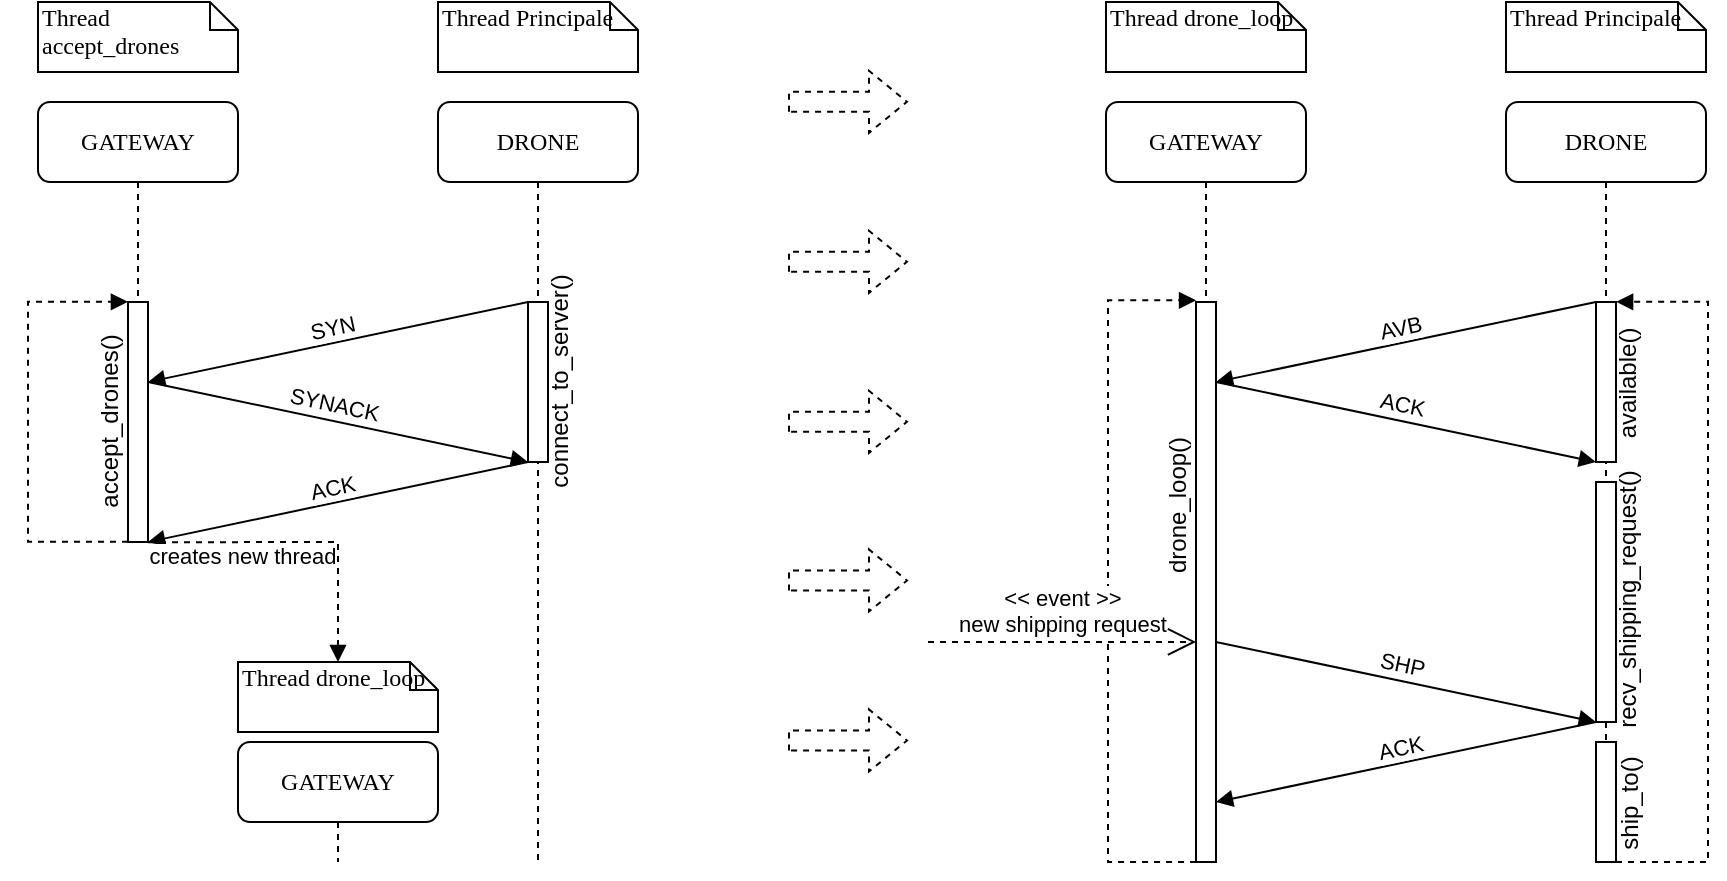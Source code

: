 <mxfile version="20.0.4" type="onedrive"><diagram name="Page-1" id="13e1069c-82ec-6db2-03f1-153e76fe0fe0"><mxGraphModel grid="1" page="1" gridSize="10" guides="1" tooltips="1" connect="1" arrows="1" fold="1" pageScale="1" pageWidth="1100" pageHeight="850" background="none" math="0" shadow="0"><root><mxCell id="0"/><mxCell id="1" parent="0"/><mxCell id="7baba1c4bc27f4b0-2" value="DRONE" style="shape=umlLifeline;perimeter=lifelinePerimeter;whiteSpace=wrap;html=1;container=1;collapsible=0;recursiveResize=0;outlineConnect=0;rounded=1;shadow=0;comic=0;labelBackgroundColor=none;strokeWidth=1;fontFamily=Verdana;fontSize=12;align=center;" vertex="1" parent="1"><mxGeometry x="305" y="60" width="100" height="380" as="geometry"/></mxCell><mxCell id="7baba1c4bc27f4b0-10" value="" style="html=1;points=[];perimeter=orthogonalPerimeter;rounded=0;shadow=0;comic=0;labelBackgroundColor=none;strokeWidth=1;fontFamily=Verdana;fontSize=12;align=center;" vertex="1" parent="7baba1c4bc27f4b0-2"><mxGeometry x="45" y="100" width="10" height="80" as="geometry"/></mxCell><mxCell id="A2WjeZpScVZFQhBtaLW9-9" value="" style="html=1;verticalAlign=bottom;endArrow=block;labelBackgroundColor=none;fontFamily=Verdana;fontSize=12;elbow=vertical;horizontal=1;entryX=1;entryY=1.002;entryDx=0;entryDy=0;entryPerimeter=0;exitX=-0.003;exitY=0.001;exitDx=0;exitDy=0;exitPerimeter=0;" edge="1" parent="7baba1c4bc27f4b0-2"><mxGeometry relative="1" as="geometry"><mxPoint x="45.0" y="100" as="sourcePoint"/><mxPoint x="-144.97" y="139.99" as="targetPoint"/></mxGeometry></mxCell><mxCell id="A2WjeZpScVZFQhBtaLW9-10" value="SYN" style="edgeLabel;html=1;align=center;verticalAlign=middle;resizable=0;points=[];rotation=-12;labelPosition=center;verticalLabelPosition=middle;" connectable="0" vertex="1" parent="A2WjeZpScVZFQhBtaLW9-9"><mxGeometry x="-0.12" relative="1" as="geometry"><mxPoint x="-15" y="-5" as="offset"/></mxGeometry></mxCell><mxCell id="A2WjeZpScVZFQhBtaLW9-28" value="connect_to_server()" style="text;html=1;align=center;verticalAlign=bottom;resizable=0;points=[];autosize=1;strokeColor=none;fillColor=none;horizontal=0;labelPosition=center;verticalLabelPosition=middle;" vertex="1" parent="7baba1c4bc27f4b0-2"><mxGeometry x="30" y="80" width="40" height="120" as="geometry"/></mxCell><mxCell id="7baba1c4bc27f4b0-8" value="GATEWAY" style="shape=umlLifeline;perimeter=lifelinePerimeter;whiteSpace=wrap;html=1;container=1;collapsible=0;recursiveResize=0;outlineConnect=0;rounded=1;shadow=0;comic=0;labelBackgroundColor=none;strokeWidth=1;fontFamily=Verdana;fontSize=12;align=center;" vertex="1" parent="1"><mxGeometry x="105" y="60" width="100" height="220" as="geometry"/></mxCell><mxCell id="7baba1c4bc27f4b0-9" value="" style="html=1;points=[];perimeter=orthogonalPerimeter;rounded=0;shadow=0;comic=0;labelBackgroundColor=none;strokeWidth=1;fontFamily=Verdana;fontSize=12;align=center;" vertex="1" parent="7baba1c4bc27f4b0-8"><mxGeometry x="45" y="100" width="10" height="120" as="geometry"/></mxCell><mxCell id="A2WjeZpScVZFQhBtaLW9-6" value="accept_drones()" style="text;html=1;align=center;verticalAlign=middle;resizable=0;points=[];autosize=1;strokeColor=none;fillColor=none;horizontal=0;labelPosition=center;verticalLabelPosition=middle;" vertex="1" parent="7baba1c4bc27f4b0-8"><mxGeometry x="-19" y="145" width="110" height="30" as="geometry"/></mxCell><mxCell id="A2WjeZpScVZFQhBtaLW9-32" value="" style="html=1;verticalAlign=bottom;endArrow=block;rounded=0;strokeColor=default;jumpStyle=none;exitX=0;exitY=0.999;exitDx=0;exitDy=0;exitPerimeter=0;entryX=-0.003;entryY=-0.001;entryDx=0;entryDy=0;entryPerimeter=0;dashed=1;edgeStyle=elbowEdgeStyle;" edge="1" parent="7baba1c4bc27f4b0-8" source="7baba1c4bc27f4b0-9" target="7baba1c4bc27f4b0-9"><mxGeometry width="80" relative="1" as="geometry"><mxPoint x="75" y="260" as="sourcePoint"/><mxPoint x="-35" y="80" as="targetPoint"/><Array as="points"><mxPoint x="-5" y="180"/><mxPoint y="160"/></Array></mxGeometry></mxCell><mxCell id="7baba1c4bc27f4b0-40" value="Thread accept_drones" style="shape=note;whiteSpace=wrap;html=1;size=14;verticalAlign=top;align=left;spacingTop=-6;rounded=0;shadow=0;comic=0;labelBackgroundColor=none;strokeWidth=1;fontFamily=Verdana;fontSize=12" vertex="1" parent="1"><mxGeometry x="105" y="10" width="100" height="35" as="geometry"/></mxCell><mxCell id="7baba1c4bc27f4b0-41" value="Thread Principale" style="shape=note;whiteSpace=wrap;html=1;size=14;verticalAlign=top;align=left;spacingTop=-6;rounded=0;shadow=0;comic=0;labelBackgroundColor=none;strokeWidth=1;fontFamily=Verdana;fontSize=12" vertex="1" parent="1"><mxGeometry x="305" y="10" width="100" height="35" as="geometry"/></mxCell><mxCell id="A2WjeZpScVZFQhBtaLW9-11" value="" style="html=1;verticalAlign=bottom;endArrow=block;entryX=0;entryY=0;labelBackgroundColor=none;fontFamily=Verdana;fontSize=12;elbow=vertical;horizontal=1;exitX=1.005;exitY=0;exitDx=0;exitDy=0;exitPerimeter=0;" edge="1" parent="1"><mxGeometry relative="1" as="geometry"><mxPoint x="160" y="200" as="sourcePoint"/><mxPoint x="349.95" y="240" as="targetPoint"/></mxGeometry></mxCell><mxCell id="A2WjeZpScVZFQhBtaLW9-12" value="SYNACK" style="edgeLabel;html=1;align=center;verticalAlign=middle;resizable=0;points=[];rotation=12;labelPosition=center;verticalLabelPosition=middle;" connectable="0" vertex="1" parent="A2WjeZpScVZFQhBtaLW9-11"><mxGeometry x="-0.12" relative="1" as="geometry"><mxPoint x="9" y="-7" as="offset"/></mxGeometry></mxCell><mxCell id="A2WjeZpScVZFQhBtaLW9-13" value="" style="html=1;verticalAlign=bottom;endArrow=block;labelBackgroundColor=none;fontFamily=Verdana;fontSize=12;elbow=vertical;horizontal=1;entryX=1;entryY=1.002;entryDx=0;entryDy=0;entryPerimeter=0;exitX=-0.003;exitY=0.001;exitDx=0;exitDy=0;exitPerimeter=0;" edge="1" parent="1"><mxGeometry relative="1" as="geometry"><mxPoint x="349.97" y="240" as="sourcePoint"/><mxPoint x="160" y="279.99" as="targetPoint"/></mxGeometry></mxCell><mxCell id="A2WjeZpScVZFQhBtaLW9-14" value="ACK" style="edgeLabel;html=1;align=center;verticalAlign=middle;resizable=0;points=[];rotation=-12;labelPosition=center;verticalLabelPosition=middle;" connectable="0" vertex="1" parent="A2WjeZpScVZFQhBtaLW9-13"><mxGeometry x="-0.12" relative="1" as="geometry"><mxPoint x="-15" y="-5" as="offset"/></mxGeometry></mxCell><mxCell id="A2WjeZpScVZFQhBtaLW9-15" value="" style="html=1;verticalAlign=bottom;endArrow=block;labelBackgroundColor=none;fontFamily=Verdana;fontSize=12;elbow=vertical;horizontal=1;entryX=1;entryY=1.002;entryDx=0;entryDy=0;entryPerimeter=0;exitX=-0.003;exitY=0.001;exitDx=0;exitDy=0;exitPerimeter=0;" edge="1" parent="1"><mxGeometry relative="1" as="geometry"><mxPoint x="883.97" y="160" as="sourcePoint"/><mxPoint x="694" y="199.99" as="targetPoint"/></mxGeometry></mxCell><mxCell id="A2WjeZpScVZFQhBtaLW9-16" value="AVB" style="edgeLabel;html=1;align=center;verticalAlign=middle;resizable=0;points=[];rotation=-12;labelPosition=center;verticalLabelPosition=middle;" connectable="0" vertex="1" parent="A2WjeZpScVZFQhBtaLW9-15"><mxGeometry x="-0.12" relative="1" as="geometry"><mxPoint x="-15" y="-5" as="offset"/></mxGeometry></mxCell><mxCell id="A2WjeZpScVZFQhBtaLW9-17" value="" style="html=1;verticalAlign=bottom;endArrow=block;entryX=0;entryY=0;labelBackgroundColor=none;fontFamily=Verdana;fontSize=12;elbow=vertical;horizontal=1;exitX=1.005;exitY=0;exitDx=0;exitDy=0;exitPerimeter=0;" edge="1" parent="1"><mxGeometry relative="1" as="geometry"><mxPoint x="694" y="200" as="sourcePoint"/><mxPoint x="883.95" y="240" as="targetPoint"/></mxGeometry></mxCell><mxCell id="A2WjeZpScVZFQhBtaLW9-18" value="ACK" style="edgeLabel;html=1;align=center;verticalAlign=middle;resizable=0;points=[];rotation=12;labelPosition=center;verticalLabelPosition=middle;" connectable="0" vertex="1" parent="A2WjeZpScVZFQhBtaLW9-17"><mxGeometry x="-0.12" relative="1" as="geometry"><mxPoint x="9" y="-7" as="offset"/></mxGeometry></mxCell><mxCell id="A2WjeZpScVZFQhBtaLW9-20" value="" style="html=1;verticalAlign=bottom;endArrow=block;entryX=0;entryY=0;labelBackgroundColor=none;fontFamily=Verdana;fontSize=12;elbow=vertical;horizontal=1;exitX=1.005;exitY=0;exitDx=0;exitDy=0;exitPerimeter=0;" edge="1" parent="1"><mxGeometry relative="1" as="geometry"><mxPoint x="694" y="330.01" as="sourcePoint"/><mxPoint x="883.95" y="370.01" as="targetPoint"/></mxGeometry></mxCell><mxCell id="A2WjeZpScVZFQhBtaLW9-21" value="SHP" style="edgeLabel;html=1;align=center;verticalAlign=middle;resizable=0;points=[];rotation=12;labelPosition=center;verticalLabelPosition=middle;" connectable="0" vertex="1" parent="A2WjeZpScVZFQhBtaLW9-20"><mxGeometry x="-0.12" relative="1" as="geometry"><mxPoint x="9" y="-7" as="offset"/></mxGeometry></mxCell><mxCell id="A2WjeZpScVZFQhBtaLW9-22" value="" style="html=1;verticalAlign=bottom;endArrow=block;labelBackgroundColor=none;fontFamily=Verdana;fontSize=12;elbow=vertical;horizontal=1;entryX=1;entryY=1.002;entryDx=0;entryDy=0;entryPerimeter=0;exitX=-0.003;exitY=0.001;exitDx=0;exitDy=0;exitPerimeter=0;" edge="1" parent="1"><mxGeometry relative="1" as="geometry"><mxPoint x="883.97" y="370.01" as="sourcePoint"/><mxPoint x="694" y="410" as="targetPoint"/></mxGeometry></mxCell><mxCell id="A2WjeZpScVZFQhBtaLW9-23" value="ACK" style="edgeLabel;html=1;align=center;verticalAlign=middle;resizable=0;points=[];rotation=-12;labelPosition=center;verticalLabelPosition=middle;" connectable="0" vertex="1" parent="A2WjeZpScVZFQhBtaLW9-22"><mxGeometry x="-0.12" relative="1" as="geometry"><mxPoint x="-15" y="-5" as="offset"/></mxGeometry></mxCell><mxCell id="A2WjeZpScVZFQhBtaLW9-33" value="DRONE" style="shape=umlLifeline;perimeter=lifelinePerimeter;whiteSpace=wrap;html=1;container=1;collapsible=0;recursiveResize=0;outlineConnect=0;rounded=1;shadow=0;comic=0;labelBackgroundColor=none;strokeWidth=1;fontFamily=Verdana;fontSize=12;align=center;" vertex="1" parent="1"><mxGeometry x="839" y="60" width="100" height="380" as="geometry"/></mxCell><mxCell id="A2WjeZpScVZFQhBtaLW9-34" value="" style="html=1;points=[];perimeter=orthogonalPerimeter;rounded=0;shadow=0;comic=0;labelBackgroundColor=none;strokeWidth=1;fontFamily=Verdana;fontSize=12;align=center;" vertex="1" parent="A2WjeZpScVZFQhBtaLW9-33"><mxGeometry x="45" y="100" width="10" height="80" as="geometry"/></mxCell><mxCell id="A2WjeZpScVZFQhBtaLW9-37" value="available()" style="text;html=1;align=center;verticalAlign=bottom;resizable=0;points=[];autosize=1;strokeColor=none;fillColor=none;horizontal=0;labelPosition=center;verticalLabelPosition=middle;" vertex="1" parent="A2WjeZpScVZFQhBtaLW9-33"><mxGeometry x="30" y="106" width="40" height="70" as="geometry"/></mxCell><mxCell id="A2WjeZpScVZFQhBtaLW9-50" value="" style="html=1;points=[];perimeter=orthogonalPerimeter;rounded=0;shadow=0;comic=0;labelBackgroundColor=none;strokeWidth=1;fontFamily=Verdana;fontSize=12;align=center;" vertex="1" parent="A2WjeZpScVZFQhBtaLW9-33"><mxGeometry x="45" y="190" width="10" height="120" as="geometry"/></mxCell><mxCell id="A2WjeZpScVZFQhBtaLW9-49" value="recv_shipping_request()" style="text;html=1;align=center;verticalAlign=bottom;resizable=0;points=[];autosize=1;strokeColor=none;fillColor=none;horizontal=0;labelPosition=center;verticalLabelPosition=middle;" vertex="1" parent="A2WjeZpScVZFQhBtaLW9-33"><mxGeometry x="30" y="179" width="40" height="140" as="geometry"/></mxCell><mxCell id="A2WjeZpScVZFQhBtaLW9-52" value="ship_to()" style="text;html=1;align=center;verticalAlign=bottom;resizable=0;points=[];autosize=1;strokeColor=none;fillColor=none;horizontal=0;labelPosition=center;verticalLabelPosition=middle;" vertex="1" parent="A2WjeZpScVZFQhBtaLW9-33"><mxGeometry x="31" y="321" width="40" height="60" as="geometry"/></mxCell><mxCell id="A2WjeZpScVZFQhBtaLW9-38" value="GATEWAY" style="shape=umlLifeline;perimeter=lifelinePerimeter;whiteSpace=wrap;html=1;container=1;collapsible=0;recursiveResize=0;outlineConnect=0;rounded=1;shadow=0;comic=0;labelBackgroundColor=none;strokeWidth=1;fontFamily=Verdana;fontSize=12;align=center;" vertex="1" parent="1"><mxGeometry x="639" y="60" width="100" height="380" as="geometry"/></mxCell><mxCell id="A2WjeZpScVZFQhBtaLW9-39" value="" style="html=1;points=[];perimeter=orthogonalPerimeter;rounded=0;shadow=0;comic=0;labelBackgroundColor=none;strokeWidth=1;fontFamily=Verdana;fontSize=12;align=center;" vertex="1" parent="A2WjeZpScVZFQhBtaLW9-38"><mxGeometry x="45" y="100" width="10" height="280" as="geometry"/></mxCell><mxCell id="A2WjeZpScVZFQhBtaLW9-40" value="drone_loop()" style="text;html=1;align=center;verticalAlign=middle;resizable=0;points=[];autosize=1;strokeColor=none;fillColor=none;horizontal=0;labelPosition=center;verticalLabelPosition=middle;" vertex="1" parent="A2WjeZpScVZFQhBtaLW9-38"><mxGeometry x="16" y="162" width="40" height="80" as="geometry"/></mxCell><mxCell id="A2WjeZpScVZFQhBtaLW9-63" value="" style="html=1;verticalAlign=bottom;endArrow=block;rounded=0;strokeColor=default;jumpStyle=none;entryX=0.003;entryY=-0.003;entryDx=0;entryDy=0;entryPerimeter=0;dashed=1;exitX=0.003;exitY=1;exitDx=0;exitDy=0;exitPerimeter=0;edgeStyle=elbowEdgeStyle;" edge="1" parent="A2WjeZpScVZFQhBtaLW9-38" source="A2WjeZpScVZFQhBtaLW9-39" target="A2WjeZpScVZFQhBtaLW9-39"><mxGeometry width="80" relative="1" as="geometry"><mxPoint x="-46" y="380" as="sourcePoint"/><mxPoint x="-45.95" y="99.92" as="targetPoint"/><Array as="points"><mxPoint x="1" y="240"/><mxPoint y="240"/></Array></mxGeometry></mxCell><mxCell id="A2WjeZpScVZFQhBtaLW9-42" value="Thread drone_loop" style="shape=note;whiteSpace=wrap;html=1;size=14;verticalAlign=top;align=left;spacingTop=-6;rounded=0;shadow=0;comic=0;labelBackgroundColor=none;strokeWidth=1;fontFamily=Verdana;fontSize=12" vertex="1" parent="1"><mxGeometry x="639" y="10" width="100" height="35" as="geometry"/></mxCell><mxCell id="A2WjeZpScVZFQhBtaLW9-43" value="Thread Principale" style="shape=note;whiteSpace=wrap;html=1;size=14;verticalAlign=top;align=left;spacingTop=-6;rounded=0;shadow=0;comic=0;labelBackgroundColor=none;strokeWidth=1;fontFamily=Verdana;fontSize=12" vertex="1" parent="1"><mxGeometry x="839" y="10" width="100" height="35" as="geometry"/></mxCell><mxCell id="A2WjeZpScVZFQhBtaLW9-51" value="" style="html=1;points=[];perimeter=orthogonalPerimeter;rounded=0;shadow=0;comic=0;labelBackgroundColor=none;strokeWidth=1;fontFamily=Verdana;fontSize=12;align=center;" vertex="1" parent="1"><mxGeometry x="884" y="380" width="10" height="60" as="geometry"/></mxCell><mxCell id="A2WjeZpScVZFQhBtaLW9-58" value="" style="shape=flexArrow;endArrow=classic;html=1;rounded=0;dashed=1;strokeColor=default;jumpStyle=none;" edge="1" parent="1"><mxGeometry width="50" height="50" relative="1" as="geometry"><mxPoint x="480" y="139.9" as="sourcePoint"/><mxPoint x="540" y="139.9" as="targetPoint"/></mxGeometry></mxCell><mxCell id="A2WjeZpScVZFQhBtaLW9-59" value="" style="shape=flexArrow;endArrow=classic;html=1;rounded=0;dashed=1;strokeColor=default;jumpStyle=none;" edge="1" parent="1"><mxGeometry width="50" height="50" relative="1" as="geometry"><mxPoint x="480" y="219.9" as="sourcePoint"/><mxPoint x="540" y="219.9" as="targetPoint"/></mxGeometry></mxCell><mxCell id="A2WjeZpScVZFQhBtaLW9-60" value="" style="shape=flexArrow;endArrow=classic;html=1;rounded=0;dashed=1;strokeColor=default;jumpStyle=none;" edge="1" parent="1"><mxGeometry width="50" height="50" relative="1" as="geometry"><mxPoint x="480" y="59.9" as="sourcePoint"/><mxPoint x="540" y="59.9" as="targetPoint"/></mxGeometry></mxCell><mxCell id="A2WjeZpScVZFQhBtaLW9-61" value="" style="html=1;verticalAlign=bottom;endArrow=block;rounded=0;strokeColor=default;jumpStyle=none;entryX=1.005;entryY=-0.001;entryDx=0;entryDy=0;entryPerimeter=0;dashed=1;exitX=1;exitY=1;exitDx=0;exitDy=0;exitPerimeter=0;edgeStyle=elbowEdgeStyle;" edge="1" parent="1" source="A2WjeZpScVZFQhBtaLW9-51" target="A2WjeZpScVZFQhBtaLW9-34"><mxGeometry width="80" relative="1" as="geometry"><mxPoint x="1040" y="420" as="sourcePoint"/><mxPoint x="1174.97" y="229.84" as="targetPoint"/><Array as="points"><mxPoint x="940" y="300"/></Array></mxGeometry></mxCell><mxCell id="A2WjeZpScVZFQhBtaLW9-67" value="" style="shape=flexArrow;endArrow=classic;html=1;rounded=0;dashed=1;strokeColor=default;jumpStyle=none;" edge="1" parent="1"><mxGeometry width="50" height="50" relative="1" as="geometry"><mxPoint x="480" y="379.23" as="sourcePoint"/><mxPoint x="540" y="379.23" as="targetPoint"/></mxGeometry></mxCell><mxCell id="A2WjeZpScVZFQhBtaLW9-69" value="" style="shape=flexArrow;endArrow=classic;html=1;rounded=0;dashed=1;strokeColor=default;jumpStyle=none;" edge="1" parent="1"><mxGeometry width="50" height="50" relative="1" as="geometry"><mxPoint x="480" y="299.23" as="sourcePoint"/><mxPoint x="540" y="299.23" as="targetPoint"/></mxGeometry></mxCell><mxCell id="A2WjeZpScVZFQhBtaLW9-70" value="&amp;lt;&amp;lt; event &amp;gt;&amp;gt;&lt;br&gt;new shipping request" style="endArrow=open;endFill=1;endSize=12;html=1;rounded=0;dashed=1;strokeColor=default;jumpStyle=none;entryX=0.003;entryY=0.607;entryDx=0;entryDy=0;entryPerimeter=0;verticalAlign=bottom;" edge="1" parent="1" target="A2WjeZpScVZFQhBtaLW9-39"><mxGeometry width="160" relative="1" as="geometry"><mxPoint x="550" y="330" as="sourcePoint"/><mxPoint x="680" y="330" as="targetPoint"/></mxGeometry></mxCell><mxCell id="A2WjeZpScVZFQhBtaLW9-71" value="Thread drone_loop" style="shape=note;whiteSpace=wrap;html=1;size=14;verticalAlign=top;align=left;spacingTop=-6;rounded=0;shadow=0;comic=0;labelBackgroundColor=none;strokeWidth=1;fontFamily=Verdana;fontSize=12" vertex="1" parent="1"><mxGeometry x="205" y="340" width="100" height="35" as="geometry"/></mxCell><mxCell id="A2WjeZpScVZFQhBtaLW9-72" value="GATEWAY" style="shape=umlLifeline;perimeter=lifelinePerimeter;whiteSpace=wrap;html=1;container=1;collapsible=0;recursiveResize=0;outlineConnect=0;rounded=1;shadow=0;comic=0;labelBackgroundColor=none;strokeWidth=1;fontFamily=Verdana;fontSize=12;align=center;" vertex="1" parent="1"><mxGeometry x="205" y="380" width="100" height="60" as="geometry"/></mxCell><mxCell id="A2WjeZpScVZFQhBtaLW9-76" value="" style="html=1;verticalAlign=top;endArrow=block;rounded=0;strokeColor=default;jumpStyle=none;exitX=1;exitY=1.001;exitDx=0;exitDy=0;exitPerimeter=0;entryX=0.5;entryY=0;entryDx=0;entryDy=0;entryPerimeter=0;dashed=1;" edge="1" parent="1" source="7baba1c4bc27f4b0-9" target="A2WjeZpScVZFQhBtaLW9-71"><mxGeometry width="80" relative="1" as="geometry"><mxPoint x="585" y="630.0" as="sourcePoint"/><mxPoint x="584.97" y="470.0" as="targetPoint"/><Array as="points"><mxPoint x="255" y="280"/></Array></mxGeometry></mxCell><mxCell id="A2WjeZpScVZFQhBtaLW9-77" value="creates new thread" style="edgeLabel;html=1;align=center;verticalAlign=top;resizable=0;points=[];" connectable="0" vertex="1" parent="A2WjeZpScVZFQhBtaLW9-76"><mxGeometry x="0.206" relative="1" as="geometry"><mxPoint x="-47" y="-6" as="offset"/></mxGeometry></mxCell></root></mxGraphModel></diagram></mxfile>